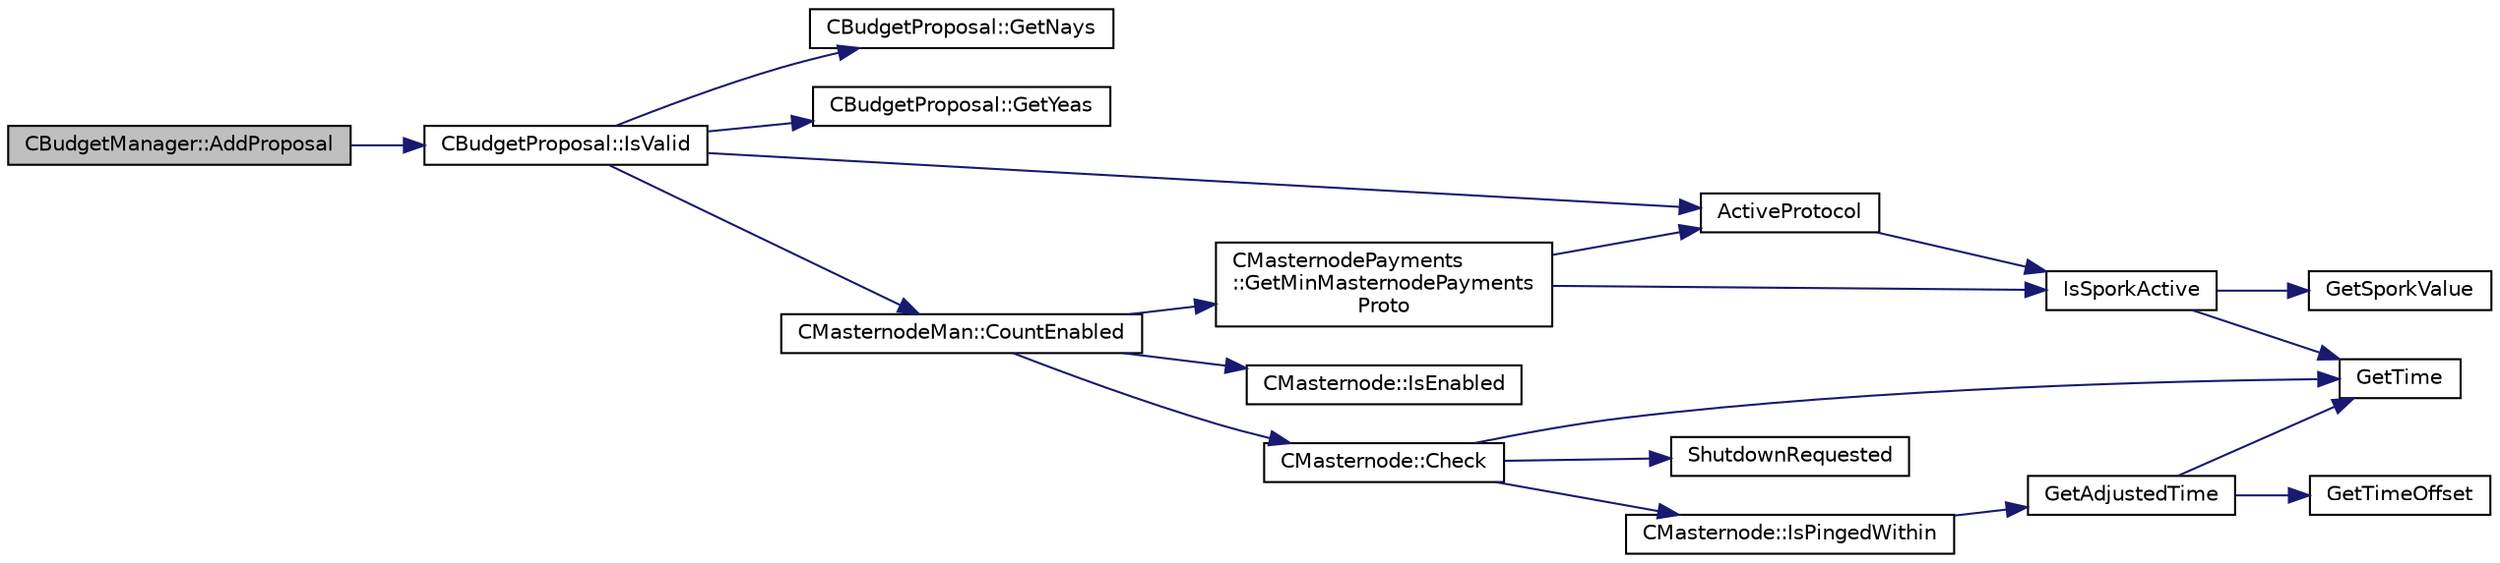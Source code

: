 digraph "CBudgetManager::AddProposal"
{
  edge [fontname="Helvetica",fontsize="10",labelfontname="Helvetica",labelfontsize="10"];
  node [fontname="Helvetica",fontsize="10",shape=record];
  rankdir="LR";
  Node26 [label="CBudgetManager::AddProposal",height=0.2,width=0.4,color="black", fillcolor="grey75", style="filled", fontcolor="black"];
  Node26 -> Node27 [color="midnightblue",fontsize="10",style="solid",fontname="Helvetica"];
  Node27 [label="CBudgetProposal::IsValid",height=0.2,width=0.4,color="black", fillcolor="white", style="filled",URL="$class_c_budget_proposal.html#afaa5e910085e8f0aea26aad6fa99ed2b"];
  Node27 -> Node28 [color="midnightblue",fontsize="10",style="solid",fontname="Helvetica"];
  Node28 [label="CBudgetProposal::GetNays",height=0.2,width=0.4,color="black", fillcolor="white", style="filled",URL="$class_c_budget_proposal.html#a25210a8820448464f88721937b4570a5"];
  Node27 -> Node29 [color="midnightblue",fontsize="10",style="solid",fontname="Helvetica"];
  Node29 [label="CBudgetProposal::GetYeas",height=0.2,width=0.4,color="black", fillcolor="white", style="filled",URL="$class_c_budget_proposal.html#afa25c9e366bff2c00ba488ce5d89e0d1"];
  Node27 -> Node30 [color="midnightblue",fontsize="10",style="solid",fontname="Helvetica"];
  Node30 [label="CMasternodeMan::CountEnabled",height=0.2,width=0.4,color="black", fillcolor="white", style="filled",URL="$class_c_masternode_man.html#ae495279a035d7d259375ae95cbde28f4"];
  Node30 -> Node31 [color="midnightblue",fontsize="10",style="solid",fontname="Helvetica"];
  Node31 [label="CMasternodePayments\l::GetMinMasternodePayments\lProto",height=0.2,width=0.4,color="black", fillcolor="white", style="filled",URL="$class_c_masternode_payments.html#adb98cc9f21cf8746c0b6ac3131b85dfb"];
  Node31 -> Node32 [color="midnightblue",fontsize="10",style="solid",fontname="Helvetica"];
  Node32 [label="IsSporkActive",height=0.2,width=0.4,color="black", fillcolor="white", style="filled",URL="$spork_8cpp.html#a3305663176e21e81c80dc951a7f8ea5e"];
  Node32 -> Node33 [color="midnightblue",fontsize="10",style="solid",fontname="Helvetica"];
  Node33 [label="GetSporkValue",height=0.2,width=0.4,color="black", fillcolor="white", style="filled",URL="$spork_8cpp.html#a7125c44e1c9a54dc7c28556b3fb24a8f"];
  Node32 -> Node34 [color="midnightblue",fontsize="10",style="solid",fontname="Helvetica"];
  Node34 [label="GetTime",height=0.2,width=0.4,color="black", fillcolor="white", style="filled",URL="$utiltime_8cpp.html#a46fac5fba8ba905b5f9acb364f5d8c6f",tooltip="For unit testing. "];
  Node31 -> Node35 [color="midnightblue",fontsize="10",style="solid",fontname="Helvetica"];
  Node35 [label="ActiveProtocol",height=0.2,width=0.4,color="black", fillcolor="white", style="filled",URL="$main_8cpp.html#a138f84e8c8976fe85712b695c32ee3c7",tooltip="See whether the protocol update is enforced for connected nodes. "];
  Node35 -> Node32 [color="midnightblue",fontsize="10",style="solid",fontname="Helvetica"];
  Node30 -> Node36 [color="midnightblue",fontsize="10",style="solid",fontname="Helvetica"];
  Node36 [label="CMasternode::Check",height=0.2,width=0.4,color="black", fillcolor="white", style="filled",URL="$class_c_masternode.html#aa5892c0b8ec6d2a05cbb081cb1e0aa3c"];
  Node36 -> Node37 [color="midnightblue",fontsize="10",style="solid",fontname="Helvetica"];
  Node37 [label="ShutdownRequested",height=0.2,width=0.4,color="black", fillcolor="white", style="filled",URL="$init_8cpp.html#a6f201ca9fe6b594f1985c12b4482ea5a"];
  Node36 -> Node34 [color="midnightblue",fontsize="10",style="solid",fontname="Helvetica"];
  Node36 -> Node38 [color="midnightblue",fontsize="10",style="solid",fontname="Helvetica"];
  Node38 [label="CMasternode::IsPingedWithin",height=0.2,width=0.4,color="black", fillcolor="white", style="filled",URL="$class_c_masternode.html#ab4d54c22f0e31b0d2ee111c6b11d7e72"];
  Node38 -> Node39 [color="midnightblue",fontsize="10",style="solid",fontname="Helvetica"];
  Node39 [label="GetAdjustedTime",height=0.2,width=0.4,color="black", fillcolor="white", style="filled",URL="$timedata_8cpp.html#a09f81b9c7650f898cf3cf305b87547e6"];
  Node39 -> Node34 [color="midnightblue",fontsize="10",style="solid",fontname="Helvetica"];
  Node39 -> Node40 [color="midnightblue",fontsize="10",style="solid",fontname="Helvetica"];
  Node40 [label="GetTimeOffset",height=0.2,width=0.4,color="black", fillcolor="white", style="filled",URL="$timedata_8cpp.html#a50ca5344c75631267633f15cfe5e983e",tooltip="\"Never go to sea with two chronometers; take one or three.\" Our three time sources are: ..."];
  Node30 -> Node41 [color="midnightblue",fontsize="10",style="solid",fontname="Helvetica"];
  Node41 [label="CMasternode::IsEnabled",height=0.2,width=0.4,color="black", fillcolor="white", style="filled",URL="$class_c_masternode.html#a08782379f6ba10e9087b39f0cef19bce"];
  Node27 -> Node35 [color="midnightblue",fontsize="10",style="solid",fontname="Helvetica"];
}
